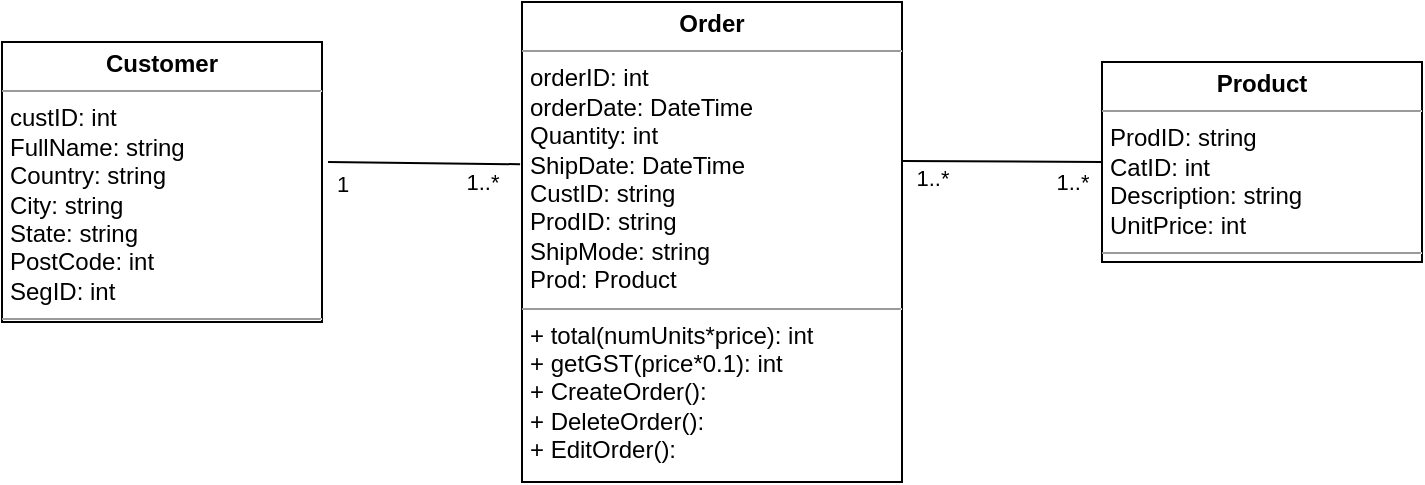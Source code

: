 <mxfile version="20.6.0" type="device"><diagram id="nBHemk13wlO3bJckHP7J" name="Page-1"><mxGraphModel dx="1046" dy="1161" grid="1" gridSize="10" guides="1" tooltips="1" connect="1" arrows="1" fold="1" page="1" pageScale="1" pageWidth="827" pageHeight="1169" math="0" shadow="0"><root><mxCell id="0"/><mxCell id="1" parent="0"/><mxCell id="wwfGhXQhZAwIQmgf2Xff-1" value="&lt;p style=&quot;margin:0px;margin-top:4px;text-align:center;&quot;&gt;&lt;b&gt;Order&lt;/b&gt;&lt;/p&gt;&lt;hr size=&quot;1&quot;&gt;&lt;p style=&quot;margin:0px;margin-left:4px;&quot;&gt;orderID: int&lt;br&gt;orderDate: DateTime&lt;/p&gt;&lt;p style=&quot;margin:0px;margin-left:4px;&quot;&gt;Quantity: int&lt;/p&gt;&lt;p style=&quot;margin:0px;margin-left:4px;&quot;&gt;ShipDate: DateTime&lt;/p&gt;&lt;p style=&quot;margin:0px;margin-left:4px;&quot;&gt;CustID: string&lt;/p&gt;&lt;p style=&quot;margin:0px;margin-left:4px;&quot;&gt;ProdID: string&lt;/p&gt;&lt;p style=&quot;margin:0px;margin-left:4px;&quot;&gt;ShipMode: string&lt;/p&gt;&lt;p style=&quot;margin:0px;margin-left:4px;&quot;&gt;Prod: Product&lt;/p&gt;&lt;hr size=&quot;1&quot;&gt;&lt;p style=&quot;margin:0px;margin-left:4px;&quot;&gt;+ total(numUnits*price): int&lt;br&gt;+ getGST(price*0.1): int&lt;/p&gt;&lt;p style=&quot;margin:0px;margin-left:4px;&quot;&gt;+ CreateOrder():&lt;/p&gt;&lt;p style=&quot;margin:0px;margin-left:4px;&quot;&gt;+ DeleteOrder():&lt;/p&gt;&lt;p style=&quot;margin:0px;margin-left:4px;&quot;&gt;+ EditOrder():&lt;/p&gt;" style="verticalAlign=top;align=left;overflow=fill;fontSize=12;fontFamily=Helvetica;html=1;" vertex="1" parent="1"><mxGeometry x="310" y="120" width="190" height="240" as="geometry"/></mxCell><mxCell id="wwfGhXQhZAwIQmgf2Xff-4" style="rounded=0;orthogonalLoop=1;jettySize=auto;html=1;exitX=1.019;exitY=0.429;exitDx=0;exitDy=0;entryX=-0.005;entryY=0.338;entryDx=0;entryDy=0;entryPerimeter=0;endArrow=none;endFill=0;exitPerimeter=0;" edge="1" parent="1" source="wwfGhXQhZAwIQmgf2Xff-2" target="wwfGhXQhZAwIQmgf2Xff-1"><mxGeometry relative="1" as="geometry"/></mxCell><mxCell id="wwfGhXQhZAwIQmgf2Xff-8" value="1" style="edgeLabel;html=1;align=center;verticalAlign=middle;resizable=0;points=[];" vertex="1" connectable="0" parent="wwfGhXQhZAwIQmgf2Xff-4"><mxGeometry x="-0.21" y="1" relative="1" as="geometry"><mxPoint x="-31" y="11" as="offset"/></mxGeometry></mxCell><mxCell id="wwfGhXQhZAwIQmgf2Xff-10" value="1..*" style="edgeLabel;html=1;align=center;verticalAlign=middle;resizable=0;points=[];" vertex="1" connectable="0" parent="wwfGhXQhZAwIQmgf2Xff-4"><mxGeometry x="0.229" y="-1" relative="1" as="geometry"><mxPoint x="18" y="8" as="offset"/></mxGeometry></mxCell><mxCell id="wwfGhXQhZAwIQmgf2Xff-2" value="&lt;p style=&quot;margin:0px;margin-top:4px;text-align:center;&quot;&gt;&lt;b&gt;Customer&lt;/b&gt;&lt;/p&gt;&lt;hr size=&quot;1&quot;&gt;&lt;p style=&quot;margin:0px;margin-left:4px;&quot;&gt;custID: int&lt;/p&gt;&lt;p style=&quot;margin:0px;margin-left:4px;&quot;&gt;FullName: string&lt;/p&gt;&lt;p style=&quot;margin:0px;margin-left:4px;&quot;&gt;Country: string&lt;/p&gt;&lt;p style=&quot;margin:0px;margin-left:4px;&quot;&gt;City: string&lt;/p&gt;&lt;p style=&quot;margin:0px;margin-left:4px;&quot;&gt;State: string&lt;/p&gt;&lt;p style=&quot;margin:0px;margin-left:4px;&quot;&gt;PostCode: int&lt;/p&gt;&lt;p style=&quot;margin:0px;margin-left:4px;&quot;&gt;SegID: int&lt;/p&gt;&lt;hr size=&quot;1&quot;&gt;&lt;p style=&quot;margin:0px;margin-left:4px;&quot;&gt;&lt;br&gt;&lt;/p&gt;" style="verticalAlign=top;align=left;overflow=fill;fontSize=12;fontFamily=Helvetica;html=1;" vertex="1" parent="1"><mxGeometry x="50" y="140" width="160" height="140" as="geometry"/></mxCell><mxCell id="wwfGhXQhZAwIQmgf2Xff-3" value="&lt;p style=&quot;margin:0px;margin-top:4px;text-align:center;&quot;&gt;&lt;b&gt;Product&lt;/b&gt;&lt;/p&gt;&lt;hr size=&quot;1&quot;&gt;&lt;p style=&quot;margin:0px;margin-left:4px;&quot;&gt;ProdID: string&lt;/p&gt;&lt;p style=&quot;margin:0px;margin-left:4px;&quot;&gt;CatID: int&lt;/p&gt;&lt;p style=&quot;margin:0px;margin-left:4px;&quot;&gt;Description: string&lt;/p&gt;&lt;p style=&quot;margin:0px;margin-left:4px;&quot;&gt;UnitPrice: int&lt;/p&gt;&lt;hr size=&quot;1&quot;&gt;&lt;p style=&quot;margin:0px;margin-left:4px;&quot;&gt;+ method(): Type&lt;/p&gt;" style="verticalAlign=top;align=left;overflow=fill;fontSize=12;fontFamily=Helvetica;html=1;" vertex="1" parent="1"><mxGeometry x="600" y="150" width="160" height="100" as="geometry"/></mxCell><mxCell id="wwfGhXQhZAwIQmgf2Xff-5" style="rounded=0;orthogonalLoop=1;jettySize=auto;html=1;exitX=1.019;exitY=0.429;exitDx=0;exitDy=0;entryX=0;entryY=0.5;entryDx=0;entryDy=0;entryPerimeter=0;endArrow=none;endFill=0;exitPerimeter=0;" edge="1" parent="1" target="wwfGhXQhZAwIQmgf2Xff-3"><mxGeometry relative="1" as="geometry"><mxPoint x="500.0" y="199.47" as="sourcePoint"/><mxPoint x="596.01" y="200.53" as="targetPoint"/></mxGeometry></mxCell><mxCell id="wwfGhXQhZAwIQmgf2Xff-12" value="1..*" style="edgeLabel;html=1;align=center;verticalAlign=middle;resizable=0;points=[];" vertex="1" connectable="0" parent="wwfGhXQhZAwIQmgf2Xff-5"><mxGeometry x="0.7" y="-1" relative="1" as="geometry"><mxPoint y="9" as="offset"/></mxGeometry></mxCell><mxCell id="wwfGhXQhZAwIQmgf2Xff-11" value="1..*" style="edgeLabel;html=1;align=center;verticalAlign=middle;resizable=0;points=[];" vertex="1" connectable="0" parent="1"><mxGeometry x="300.025" y="230.001" as="geometry"><mxPoint x="215" y="-22" as="offset"/></mxGeometry></mxCell></root></mxGraphModel></diagram></mxfile>